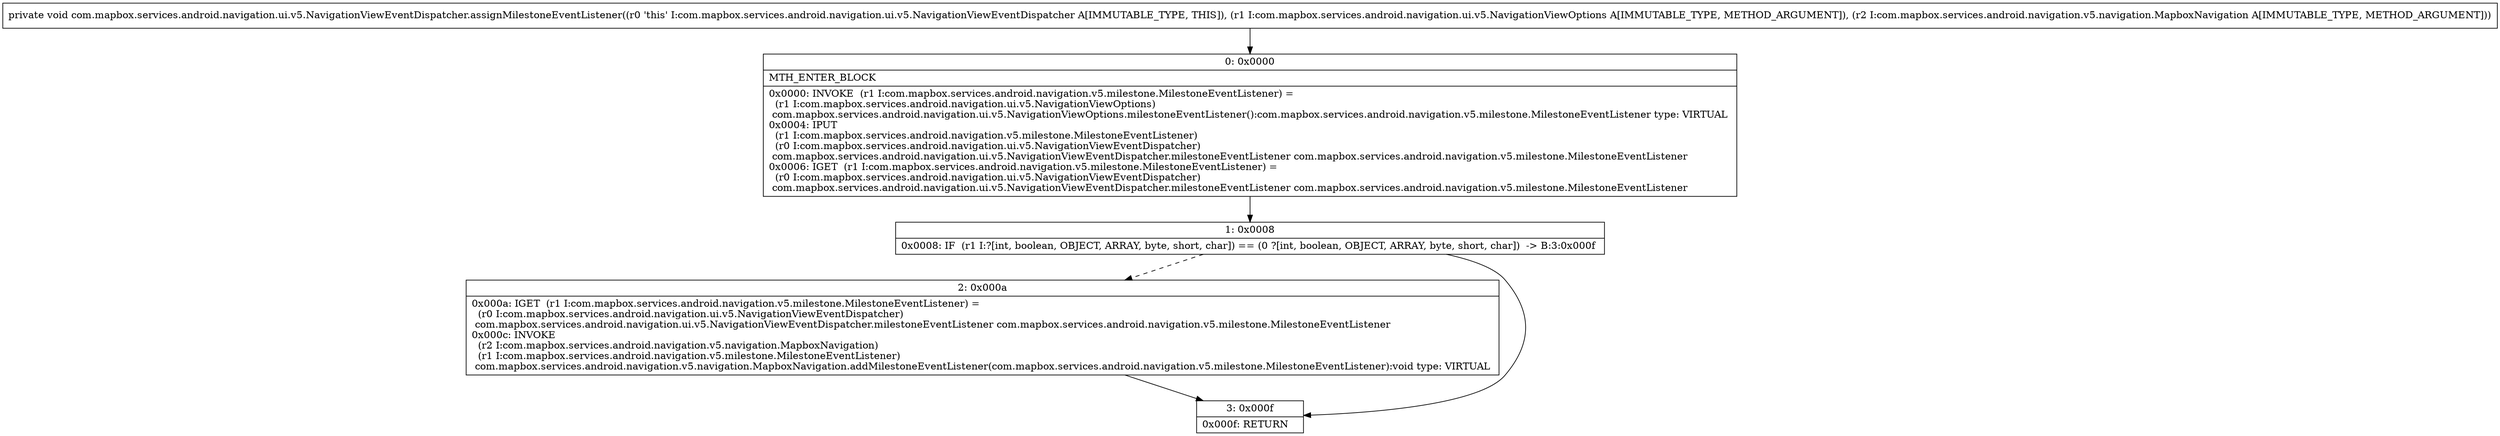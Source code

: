 digraph "CFG forcom.mapbox.services.android.navigation.ui.v5.NavigationViewEventDispatcher.assignMilestoneEventListener(Lcom\/mapbox\/services\/android\/navigation\/ui\/v5\/NavigationViewOptions;Lcom\/mapbox\/services\/android\/navigation\/v5\/navigation\/MapboxNavigation;)V" {
Node_0 [shape=record,label="{0\:\ 0x0000|MTH_ENTER_BLOCK\l|0x0000: INVOKE  (r1 I:com.mapbox.services.android.navigation.v5.milestone.MilestoneEventListener) = \l  (r1 I:com.mapbox.services.android.navigation.ui.v5.NavigationViewOptions)\l com.mapbox.services.android.navigation.ui.v5.NavigationViewOptions.milestoneEventListener():com.mapbox.services.android.navigation.v5.milestone.MilestoneEventListener type: VIRTUAL \l0x0004: IPUT  \l  (r1 I:com.mapbox.services.android.navigation.v5.milestone.MilestoneEventListener)\l  (r0 I:com.mapbox.services.android.navigation.ui.v5.NavigationViewEventDispatcher)\l com.mapbox.services.android.navigation.ui.v5.NavigationViewEventDispatcher.milestoneEventListener com.mapbox.services.android.navigation.v5.milestone.MilestoneEventListener \l0x0006: IGET  (r1 I:com.mapbox.services.android.navigation.v5.milestone.MilestoneEventListener) = \l  (r0 I:com.mapbox.services.android.navigation.ui.v5.NavigationViewEventDispatcher)\l com.mapbox.services.android.navigation.ui.v5.NavigationViewEventDispatcher.milestoneEventListener com.mapbox.services.android.navigation.v5.milestone.MilestoneEventListener \l}"];
Node_1 [shape=record,label="{1\:\ 0x0008|0x0008: IF  (r1 I:?[int, boolean, OBJECT, ARRAY, byte, short, char]) == (0 ?[int, boolean, OBJECT, ARRAY, byte, short, char])  \-\> B:3:0x000f \l}"];
Node_2 [shape=record,label="{2\:\ 0x000a|0x000a: IGET  (r1 I:com.mapbox.services.android.navigation.v5.milestone.MilestoneEventListener) = \l  (r0 I:com.mapbox.services.android.navigation.ui.v5.NavigationViewEventDispatcher)\l com.mapbox.services.android.navigation.ui.v5.NavigationViewEventDispatcher.milestoneEventListener com.mapbox.services.android.navigation.v5.milestone.MilestoneEventListener \l0x000c: INVOKE  \l  (r2 I:com.mapbox.services.android.navigation.v5.navigation.MapboxNavigation)\l  (r1 I:com.mapbox.services.android.navigation.v5.milestone.MilestoneEventListener)\l com.mapbox.services.android.navigation.v5.navigation.MapboxNavigation.addMilestoneEventListener(com.mapbox.services.android.navigation.v5.milestone.MilestoneEventListener):void type: VIRTUAL \l}"];
Node_3 [shape=record,label="{3\:\ 0x000f|0x000f: RETURN   \l}"];
MethodNode[shape=record,label="{private void com.mapbox.services.android.navigation.ui.v5.NavigationViewEventDispatcher.assignMilestoneEventListener((r0 'this' I:com.mapbox.services.android.navigation.ui.v5.NavigationViewEventDispatcher A[IMMUTABLE_TYPE, THIS]), (r1 I:com.mapbox.services.android.navigation.ui.v5.NavigationViewOptions A[IMMUTABLE_TYPE, METHOD_ARGUMENT]), (r2 I:com.mapbox.services.android.navigation.v5.navigation.MapboxNavigation A[IMMUTABLE_TYPE, METHOD_ARGUMENT])) }"];
MethodNode -> Node_0;
Node_0 -> Node_1;
Node_1 -> Node_2[style=dashed];
Node_1 -> Node_3;
Node_2 -> Node_3;
}

